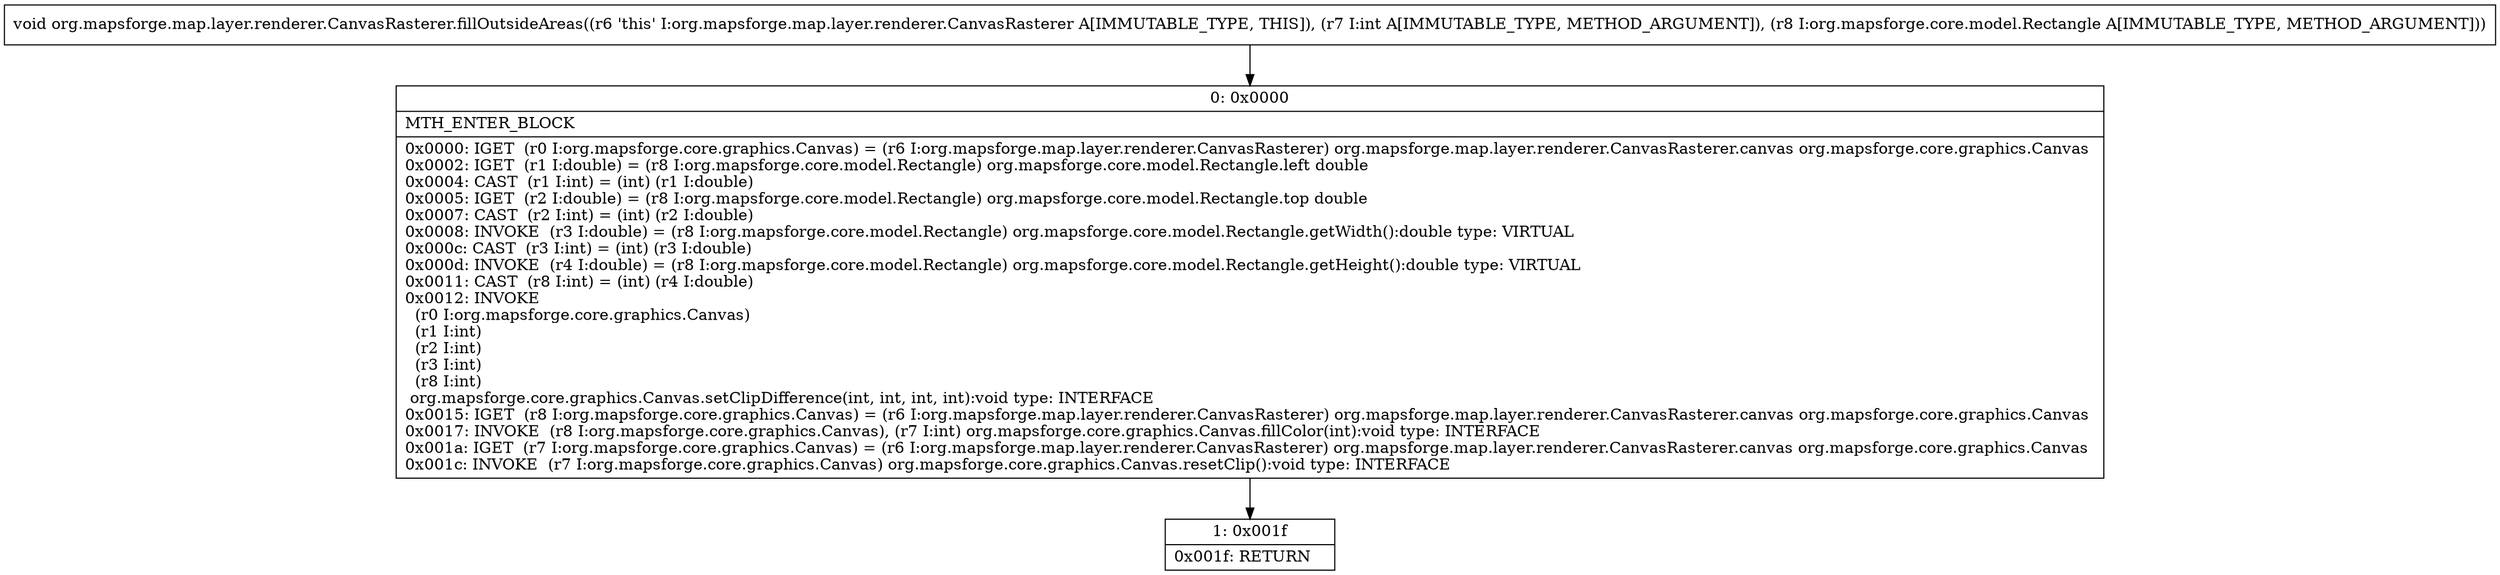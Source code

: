 digraph "CFG fororg.mapsforge.map.layer.renderer.CanvasRasterer.fillOutsideAreas(ILorg\/mapsforge\/core\/model\/Rectangle;)V" {
Node_0 [shape=record,label="{0\:\ 0x0000|MTH_ENTER_BLOCK\l|0x0000: IGET  (r0 I:org.mapsforge.core.graphics.Canvas) = (r6 I:org.mapsforge.map.layer.renderer.CanvasRasterer) org.mapsforge.map.layer.renderer.CanvasRasterer.canvas org.mapsforge.core.graphics.Canvas \l0x0002: IGET  (r1 I:double) = (r8 I:org.mapsforge.core.model.Rectangle) org.mapsforge.core.model.Rectangle.left double \l0x0004: CAST  (r1 I:int) = (int) (r1 I:double) \l0x0005: IGET  (r2 I:double) = (r8 I:org.mapsforge.core.model.Rectangle) org.mapsforge.core.model.Rectangle.top double \l0x0007: CAST  (r2 I:int) = (int) (r2 I:double) \l0x0008: INVOKE  (r3 I:double) = (r8 I:org.mapsforge.core.model.Rectangle) org.mapsforge.core.model.Rectangle.getWidth():double type: VIRTUAL \l0x000c: CAST  (r3 I:int) = (int) (r3 I:double) \l0x000d: INVOKE  (r4 I:double) = (r8 I:org.mapsforge.core.model.Rectangle) org.mapsforge.core.model.Rectangle.getHeight():double type: VIRTUAL \l0x0011: CAST  (r8 I:int) = (int) (r4 I:double) \l0x0012: INVOKE  \l  (r0 I:org.mapsforge.core.graphics.Canvas)\l  (r1 I:int)\l  (r2 I:int)\l  (r3 I:int)\l  (r8 I:int)\l org.mapsforge.core.graphics.Canvas.setClipDifference(int, int, int, int):void type: INTERFACE \l0x0015: IGET  (r8 I:org.mapsforge.core.graphics.Canvas) = (r6 I:org.mapsforge.map.layer.renderer.CanvasRasterer) org.mapsforge.map.layer.renderer.CanvasRasterer.canvas org.mapsforge.core.graphics.Canvas \l0x0017: INVOKE  (r8 I:org.mapsforge.core.graphics.Canvas), (r7 I:int) org.mapsforge.core.graphics.Canvas.fillColor(int):void type: INTERFACE \l0x001a: IGET  (r7 I:org.mapsforge.core.graphics.Canvas) = (r6 I:org.mapsforge.map.layer.renderer.CanvasRasterer) org.mapsforge.map.layer.renderer.CanvasRasterer.canvas org.mapsforge.core.graphics.Canvas \l0x001c: INVOKE  (r7 I:org.mapsforge.core.graphics.Canvas) org.mapsforge.core.graphics.Canvas.resetClip():void type: INTERFACE \l}"];
Node_1 [shape=record,label="{1\:\ 0x001f|0x001f: RETURN   \l}"];
MethodNode[shape=record,label="{void org.mapsforge.map.layer.renderer.CanvasRasterer.fillOutsideAreas((r6 'this' I:org.mapsforge.map.layer.renderer.CanvasRasterer A[IMMUTABLE_TYPE, THIS]), (r7 I:int A[IMMUTABLE_TYPE, METHOD_ARGUMENT]), (r8 I:org.mapsforge.core.model.Rectangle A[IMMUTABLE_TYPE, METHOD_ARGUMENT])) }"];
MethodNode -> Node_0;
Node_0 -> Node_1;
}

